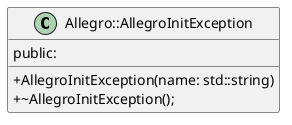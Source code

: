 @startuml
!startsub ALLEGRO_INIT_EXCEPTION

skinparam classAttributeIconSize 0

class "Allegro::AllegroInitException"{
    
    public:
        +AllegroInitException(name: std::string)
        +~AllegroInitException();

}

!endsub
@enduml